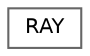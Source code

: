 digraph "Graphical Class Hierarchy"
{
 // LATEX_PDF_SIZE
  bgcolor="transparent";
  edge [fontname=Helvetica,fontsize=10,labelfontname=Helvetica,labelfontsize=10];
  node [fontname=Helvetica,fontsize=10,shape=box,height=0.2,width=0.4];
  rankdir="LR";
  Node0 [id="Node000000",label="RAY",height=0.2,width=0.4,color="grey40", fillcolor="white", style="filled",URL="$struct_r_a_y.html",tooltip="Simple representaion of a light path giving position on the image and source planes and lensing quant..."];
}
